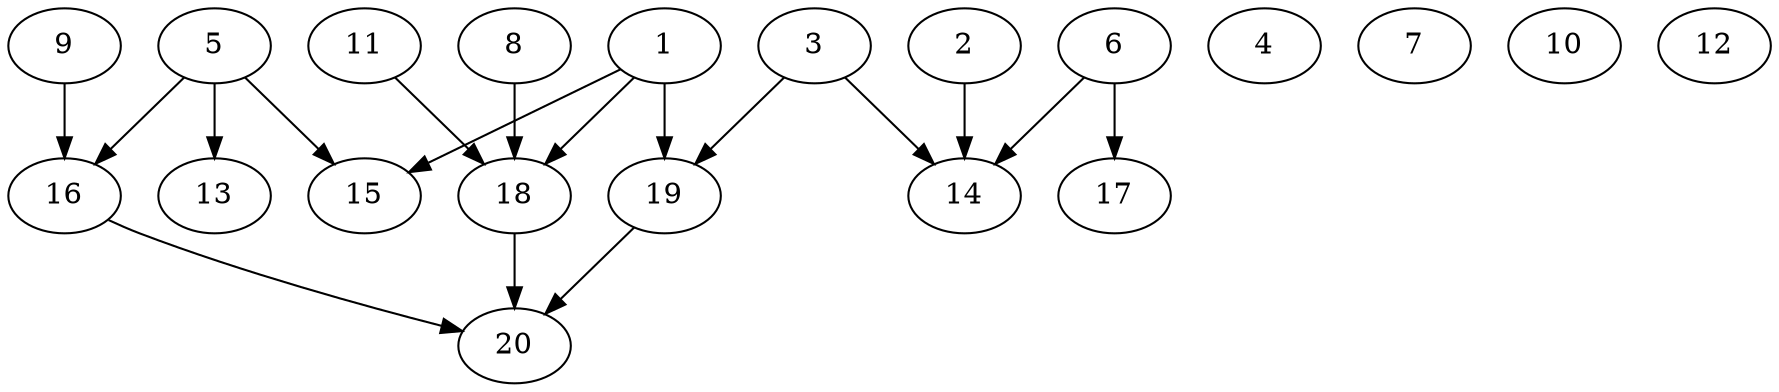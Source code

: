 // DAG automatically generated by daggen at Wed Jul 24 21:26:16 2019
// ./daggen --dot -n 20 --ccr 0.3 --fat 0.8 --regular 0.5 --density 0.5 --mindata 5242880 --maxdata 52428800 
digraph G {
  1 [size="79810560", alpha="0.14", expect_size="23943168"] 
  1 -> 15 [size ="23943168"]
  1 -> 18 [size ="23943168"]
  1 -> 19 [size ="23943168"]
  2 [size="115005440", alpha="0.05", expect_size="34501632"] 
  2 -> 14 [size ="34501632"]
  3 [size="94242133", alpha="0.00", expect_size="28272640"] 
  3 -> 14 [size ="28272640"]
  3 -> 19 [size ="28272640"]
  4 [size="95300267", alpha="0.13", expect_size="28590080"] 
  5 [size="81073493", alpha="0.06", expect_size="24322048"] 
  5 -> 13 [size ="24322048"]
  5 -> 15 [size ="24322048"]
  5 -> 16 [size ="24322048"]
  6 [size="160010240", alpha="0.12", expect_size="48003072"] 
  6 -> 14 [size ="48003072"]
  6 -> 17 [size ="48003072"]
  7 [size="25893547", alpha="0.18", expect_size="7768064"] 
  8 [size="145455787", alpha="0.12", expect_size="43636736"] 
  8 -> 18 [size ="43636736"]
  9 [size="37983573", alpha="0.01", expect_size="11395072"] 
  9 -> 16 [size ="11395072"]
  10 [size="159109120", alpha="0.05", expect_size="47732736"] 
  11 [size="136523093", alpha="0.07", expect_size="40956928"] 
  11 -> 18 [size ="40956928"]
  12 [size="90443093", alpha="0.12", expect_size="27132928"] 
  13 [size="128826027", alpha="0.10", expect_size="38647808"] 
  14 [size="130730667", alpha="0.15", expect_size="39219200"] 
  15 [size="76445013", alpha="0.03", expect_size="22933504"] 
  16 [size="121709227", alpha="0.10", expect_size="36512768"] 
  16 -> 20 [size ="36512768"]
  17 [size="56989013", alpha="0.10", expect_size="17096704"] 
  18 [size="39164587", alpha="0.09", expect_size="11749376"] 
  18 -> 20 [size ="11749376"]
  19 [size="133311147", alpha="0.15", expect_size="39993344"] 
  19 -> 20 [size ="39993344"]
  20 [size="137499307", alpha="0.16", expect_size="41249792"] 
}
